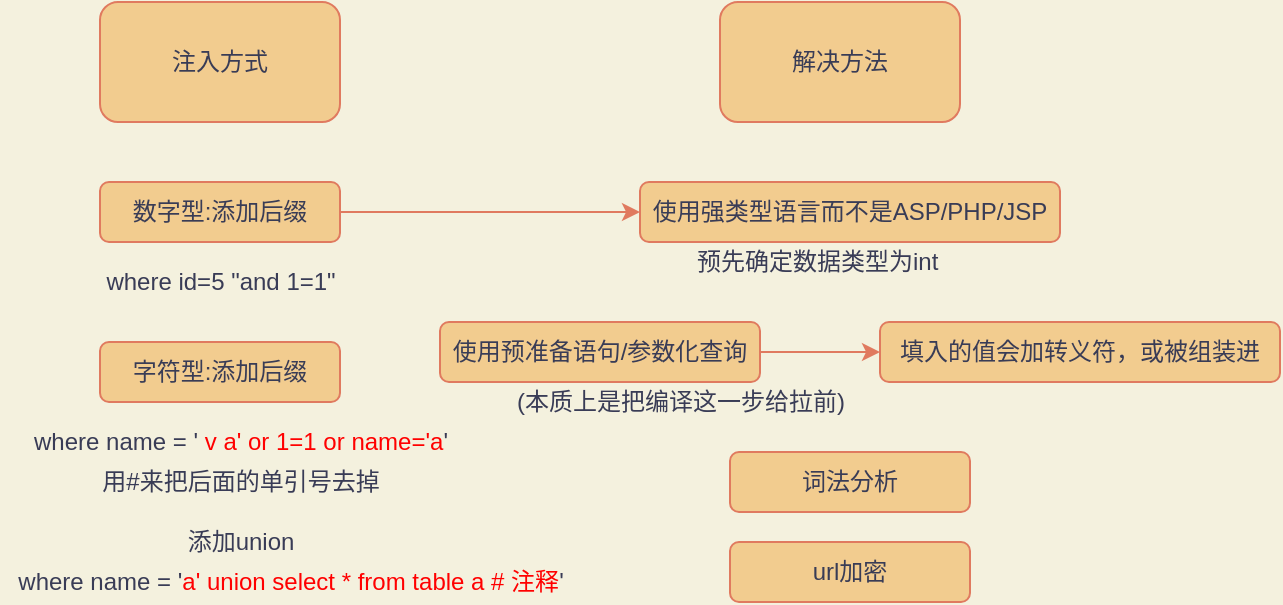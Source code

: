 <mxfile version="13.7.9" type="device" pages="2"><diagram id="JRkVe0I8rKVUmKoNJj9f" name="join"><mxGraphModel dx="621" dy="461" grid="1" gridSize="10" guides="1" tooltips="1" connect="1" arrows="1" fold="1" page="1" pageScale="1" pageWidth="3300" pageHeight="4681" background="#F4F1DE" math="0" shadow="0"><root><mxCell id="0"/><mxCell id="1" parent="0"/><mxCell id="IygfV0-AzSkgb_LtdAMK-1" value="注入方式" style="rounded=1;whiteSpace=wrap;html=1;sketch=0;strokeColor=#E07A5F;fillColor=#F2CC8F;fontColor=#393C56;" vertex="1" parent="1"><mxGeometry x="500" y="1420" width="120" height="60" as="geometry"/></mxCell><mxCell id="IygfV0-AzSkgb_LtdAMK-2" value="解决方法" style="rounded=1;whiteSpace=wrap;html=1;sketch=0;strokeColor=#E07A5F;fillColor=#F2CC8F;fontColor=#393C56;" vertex="1" parent="1"><mxGeometry x="810" y="1420" width="120" height="60" as="geometry"/></mxCell><mxCell id="IygfV0-AzSkgb_LtdAMK-7" value="" style="edgeStyle=orthogonalEdgeStyle;curved=1;rounded=1;sketch=0;orthogonalLoop=1;jettySize=auto;html=1;strokeColor=#E07A5F;fillColor=#F2CC8F;fontColor=#393C56;" edge="1" parent="1" source="IygfV0-AzSkgb_LtdAMK-4" target="IygfV0-AzSkgb_LtdAMK-6"><mxGeometry relative="1" as="geometry"/></mxCell><mxCell id="IygfV0-AzSkgb_LtdAMK-4" value="数字型:添加后缀" style="rounded=1;whiteSpace=wrap;html=1;sketch=0;strokeColor=#E07A5F;fillColor=#F2CC8F;fontColor=#393C56;" vertex="1" parent="1"><mxGeometry x="500" y="1510" width="120" height="30" as="geometry"/></mxCell><mxCell id="IygfV0-AzSkgb_LtdAMK-5" value="where id=5 &quot;and 1=1&quot;" style="text;html=1;align=center;verticalAlign=middle;resizable=0;points=[];autosize=1;fontColor=#393C56;" vertex="1" parent="1"><mxGeometry x="495" y="1550" width="130" height="20" as="geometry"/></mxCell><mxCell id="IygfV0-AzSkgb_LtdAMK-6" value="使用强类型语言而不是ASP/PHP/JSP" style="rounded=1;whiteSpace=wrap;html=1;sketch=0;strokeColor=#E07A5F;fillColor=#F2CC8F;fontColor=#393C56;" vertex="1" parent="1"><mxGeometry x="770" y="1510" width="210" height="30" as="geometry"/></mxCell><mxCell id="IygfV0-AzSkgb_LtdAMK-9" value="预先确定数据类型为int&amp;nbsp;" style="text;html=1;align=center;verticalAlign=middle;resizable=0;points=[];autosize=1;fontColor=#393C56;" vertex="1" parent="1"><mxGeometry x="790" y="1540" width="140" height="20" as="geometry"/></mxCell><mxCell id="IygfV0-AzSkgb_LtdAMK-10" value="字符型:添加后缀" style="rounded=1;whiteSpace=wrap;html=1;sketch=0;strokeColor=#E07A5F;fillColor=#F2CC8F;fontColor=#393C56;" vertex="1" parent="1"><mxGeometry x="500" y="1590" width="120" height="30" as="geometry"/></mxCell><mxCell id="IygfV0-AzSkgb_LtdAMK-11" value="where name = ' &lt;font color=&quot;#ff0000&quot;&gt;v a' or 1=1 or name='a&lt;/font&gt;'" style="text;html=1;align=center;verticalAlign=middle;resizable=0;points=[];autosize=1;fontColor=#393C56;" vertex="1" parent="1"><mxGeometry x="460" y="1630" width="220" height="20" as="geometry"/></mxCell><mxCell id="IygfV0-AzSkgb_LtdAMK-14" value="" style="edgeStyle=orthogonalEdgeStyle;curved=1;rounded=1;sketch=0;orthogonalLoop=1;jettySize=auto;html=1;strokeColor=#E07A5F;fillColor=#F2CC8F;fontColor=#393C56;" edge="1" parent="1" source="IygfV0-AzSkgb_LtdAMK-12" target="IygfV0-AzSkgb_LtdAMK-13"><mxGeometry relative="1" as="geometry"/></mxCell><mxCell id="IygfV0-AzSkgb_LtdAMK-12" value="使用预准备语句/参数化查询" style="rounded=1;whiteSpace=wrap;html=1;sketch=0;strokeColor=#E07A5F;fillColor=#F2CC8F;fontColor=#393C56;" vertex="1" parent="1"><mxGeometry x="670" y="1580" width="160" height="30" as="geometry"/></mxCell><mxCell id="IygfV0-AzSkgb_LtdAMK-13" value="填入的值会加转义符，或被组装进" style="rounded=1;whiteSpace=wrap;html=1;sketch=0;strokeColor=#E07A5F;fillColor=#F2CC8F;fontColor=#393C56;" vertex="1" parent="1"><mxGeometry x="890" y="1580" width="200" height="30" as="geometry"/></mxCell><mxCell id="IygfV0-AzSkgb_LtdAMK-15" value="用#来把后面的单引号去掉" style="text;html=1;align=center;verticalAlign=middle;resizable=0;points=[];autosize=1;fontColor=#393C56;" vertex="1" parent="1"><mxGeometry x="495" y="1650" width="150" height="20" as="geometry"/></mxCell><mxCell id="IygfV0-AzSkgb_LtdAMK-16" value="添加union" style="text;html=1;align=center;verticalAlign=middle;resizable=0;points=[];autosize=1;fontColor=#393C56;" vertex="1" parent="1"><mxGeometry x="535" y="1680" width="70" height="20" as="geometry"/></mxCell><mxCell id="IygfV0-AzSkgb_LtdAMK-17" value="where name = '&lt;font color=&quot;#ff0000&quot;&gt;a' union select * from table a # 注释&lt;/font&gt;'" style="text;html=1;align=center;verticalAlign=middle;resizable=0;points=[];autosize=1;fontColor=#393C56;" vertex="1" parent="1"><mxGeometry x="450" y="1700" width="290" height="20" as="geometry"/></mxCell><mxCell id="IygfV0-AzSkgb_LtdAMK-19" value="(本质上是把编译这一步给拉前)" style="text;html=1;align=center;verticalAlign=middle;resizable=0;points=[];autosize=1;fontColor=#393C56;" vertex="1" parent="1"><mxGeometry x="700" y="1610" width="180" height="20" as="geometry"/></mxCell><mxCell id="IygfV0-AzSkgb_LtdAMK-20" value="词法分析" style="rounded=1;whiteSpace=wrap;html=1;sketch=0;strokeColor=#E07A5F;fillColor=#F2CC8F;fontColor=#393C56;" vertex="1" parent="1"><mxGeometry x="815" y="1645" width="120" height="30" as="geometry"/></mxCell><mxCell id="IygfV0-AzSkgb_LtdAMK-21" value="url加密" style="rounded=1;whiteSpace=wrap;html=1;sketch=0;strokeColor=#E07A5F;fillColor=#F2CC8F;fontColor=#393C56;" vertex="1" parent="1"><mxGeometry x="815" y="1690" width="120" height="30" as="geometry"/></mxCell></root></mxGraphModel></diagram><diagram id="nBgO8DfxHfyH_0hB4uX1" name="建立索引技巧"><mxGraphModel dx="1086" dy="806" grid="1" gridSize="10" guides="1" tooltips="1" connect="1" arrows="1" fold="1" page="1" pageScale="1" pageWidth="3300" pageHeight="4681" math="0" shadow="0"><root><mxCell id="0VsVYVE2DYTTRzxDu_UH-0"/><mxCell id="0VsVYVE2DYTTRzxDu_UH-1" parent="0VsVYVE2DYTTRzxDu_UH-0"/></root></mxGraphModel></diagram></mxfile>